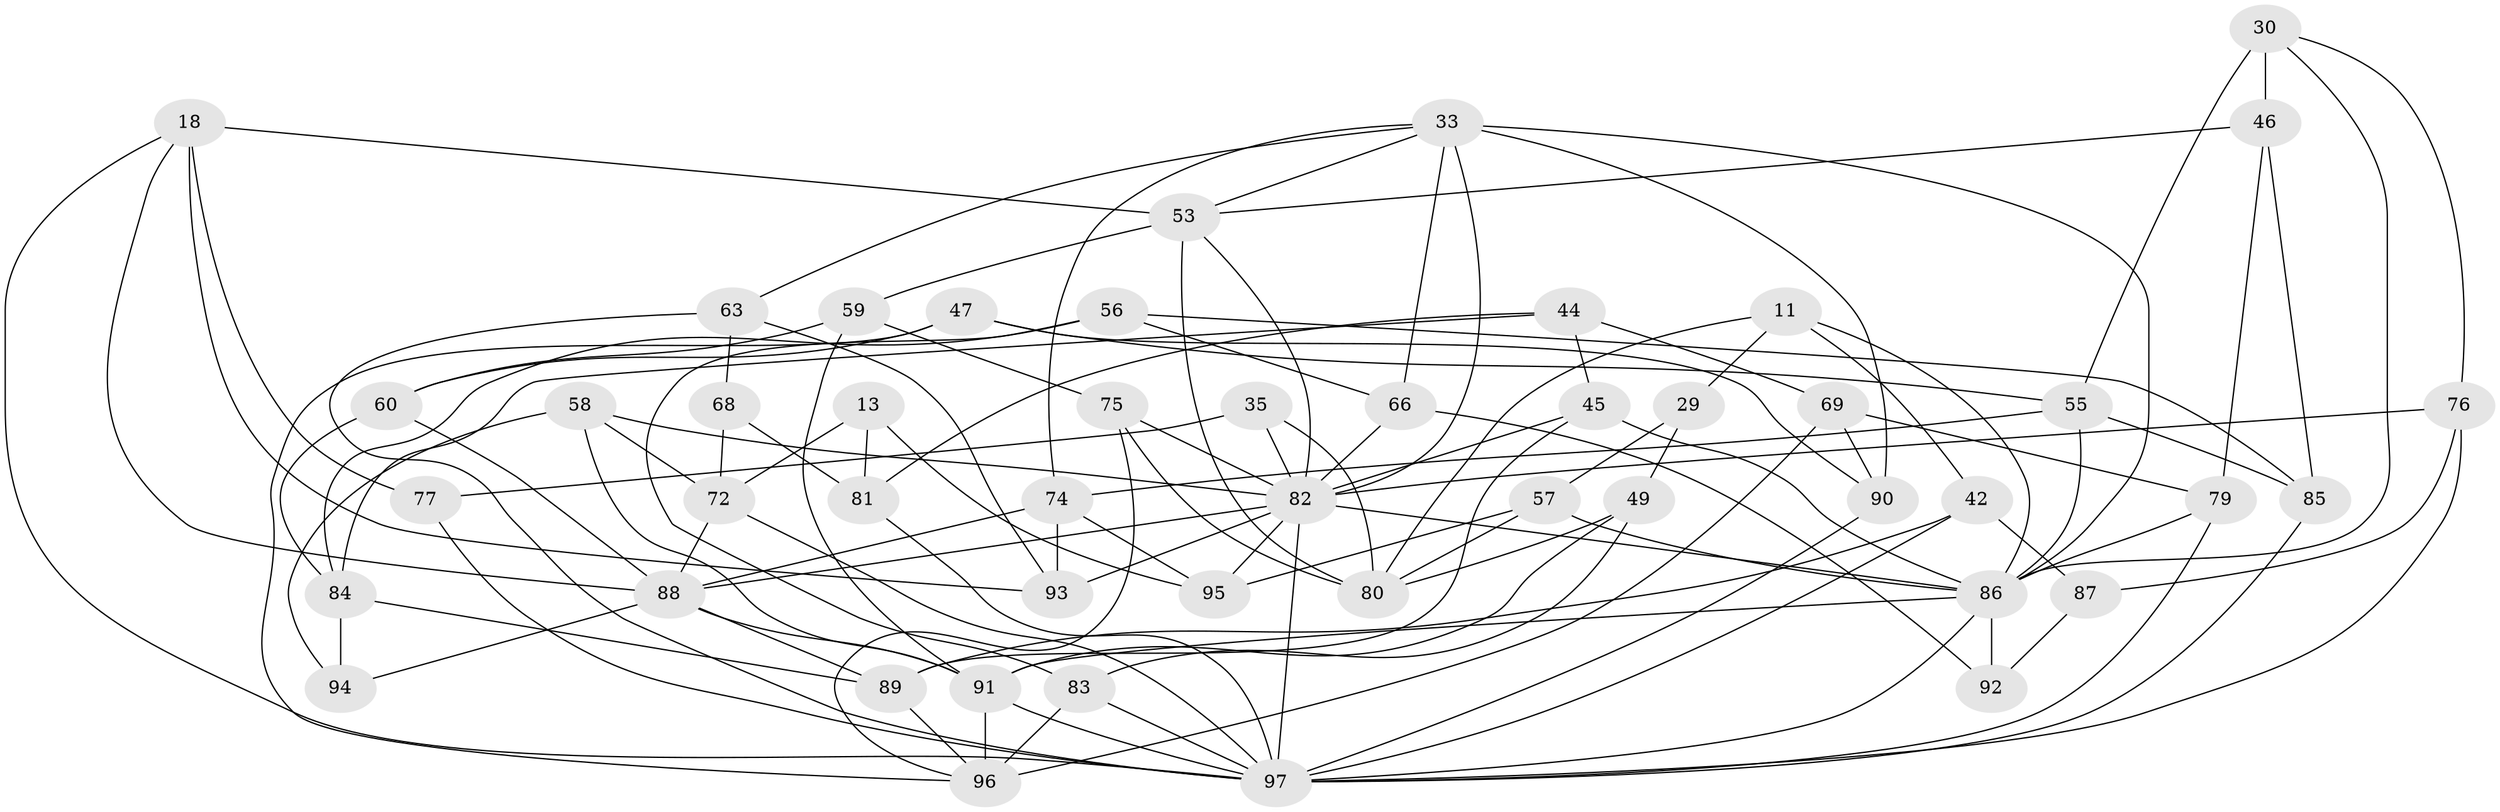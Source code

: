 // original degree distribution, {4: 1.0}
// Generated by graph-tools (version 1.1) at 2025/57/03/09/25 04:57:37]
// undirected, 48 vertices, 116 edges
graph export_dot {
graph [start="1"]
  node [color=gray90,style=filled];
  11 [super="+8"];
  13;
  18 [super="+1"];
  29;
  30 [super="+28"];
  33 [super="+24+23"];
  35 [super="+26"];
  42;
  44;
  45;
  46 [super="+10"];
  47;
  49;
  53 [super="+7+4"];
  55 [super="+40"];
  56;
  57;
  58 [super="+31"];
  59;
  60;
  63;
  66;
  68;
  69;
  72 [super="+14"];
  74 [super="+2"];
  75;
  76;
  77;
  79;
  80 [super="+3+67"];
  81 [super="+36"];
  82 [super="+21+54+41"];
  83;
  84 [super="+5"];
  85 [super="+71"];
  86 [super="+50+64"];
  87;
  88 [super="+27+70+39"];
  89 [super="+73"];
  90;
  91 [super="+51"];
  92 [super="+38"];
  93;
  94;
  95;
  96 [super="+48+65"];
  97 [super="+32+61+78+52"];
  11 -- 80;
  11 -- 42;
  11 -- 29 [weight=2];
  11 -- 86 [weight=2];
  13 -- 95;
  13 -- 81 [weight=2];
  13 -- 72;
  18 -- 77;
  18 -- 88;
  18 -- 53 [weight=2];
  18 -- 93;
  18 -- 97;
  29 -- 57;
  29 -- 49;
  30 -- 46 [weight=2];
  30 -- 76;
  30 -- 55 [weight=2];
  30 -- 86;
  33 -- 63;
  33 -- 66;
  33 -- 86 [weight=3];
  33 -- 53;
  33 -- 90;
  33 -- 74 [weight=2];
  33 -- 82;
  35 -- 77 [weight=2];
  35 -- 80 [weight=2];
  35 -- 82 [weight=2];
  42 -- 87;
  42 -- 97;
  42 -- 89;
  44 -- 45;
  44 -- 69;
  44 -- 81;
  44 -- 84;
  45 -- 89;
  45 -- 86;
  45 -- 82;
  46 -- 85 [weight=2];
  46 -- 53;
  46 -- 79;
  47 -- 90;
  47 -- 60;
  47 -- 55;
  47 -- 96;
  49 -- 83;
  49 -- 80;
  49 -- 91;
  53 -- 80 [weight=2];
  53 -- 59;
  53 -- 82;
  55 -- 85;
  55 -- 86;
  55 -- 74;
  56 -- 85;
  56 -- 83;
  56 -- 84;
  56 -- 66;
  57 -- 95;
  57 -- 80;
  57 -- 86;
  58 -- 94;
  58 -- 91;
  58 -- 82 [weight=2];
  58 -- 72 [weight=2];
  59 -- 75;
  59 -- 60;
  59 -- 91;
  60 -- 84;
  60 -- 88;
  63 -- 68;
  63 -- 93;
  63 -- 97;
  66 -- 92;
  66 -- 82;
  68 -- 81 [weight=2];
  68 -- 72;
  69 -- 90;
  69 -- 79;
  69 -- 96;
  72 -- 88;
  72 -- 97;
  74 -- 93;
  74 -- 95;
  74 -- 88;
  75 -- 96;
  75 -- 80;
  75 -- 82;
  76 -- 87;
  76 -- 97;
  76 -- 82;
  77 -- 97;
  79 -- 86;
  79 -- 97;
  81 -- 97;
  82 -- 86;
  82 -- 93;
  82 -- 88 [weight=2];
  82 -- 97;
  82 -- 95;
  83 -- 96;
  83 -- 97;
  84 -- 94 [weight=2];
  84 -- 89;
  85 -- 97 [weight=2];
  86 -- 91 [weight=3];
  86 -- 92 [weight=3];
  86 -- 97;
  87 -- 92 [weight=2];
  88 -- 91;
  88 -- 94;
  88 -- 89 [weight=2];
  89 -- 96;
  90 -- 97;
  91 -- 96 [weight=3];
  91 -- 97 [weight=2];
}

